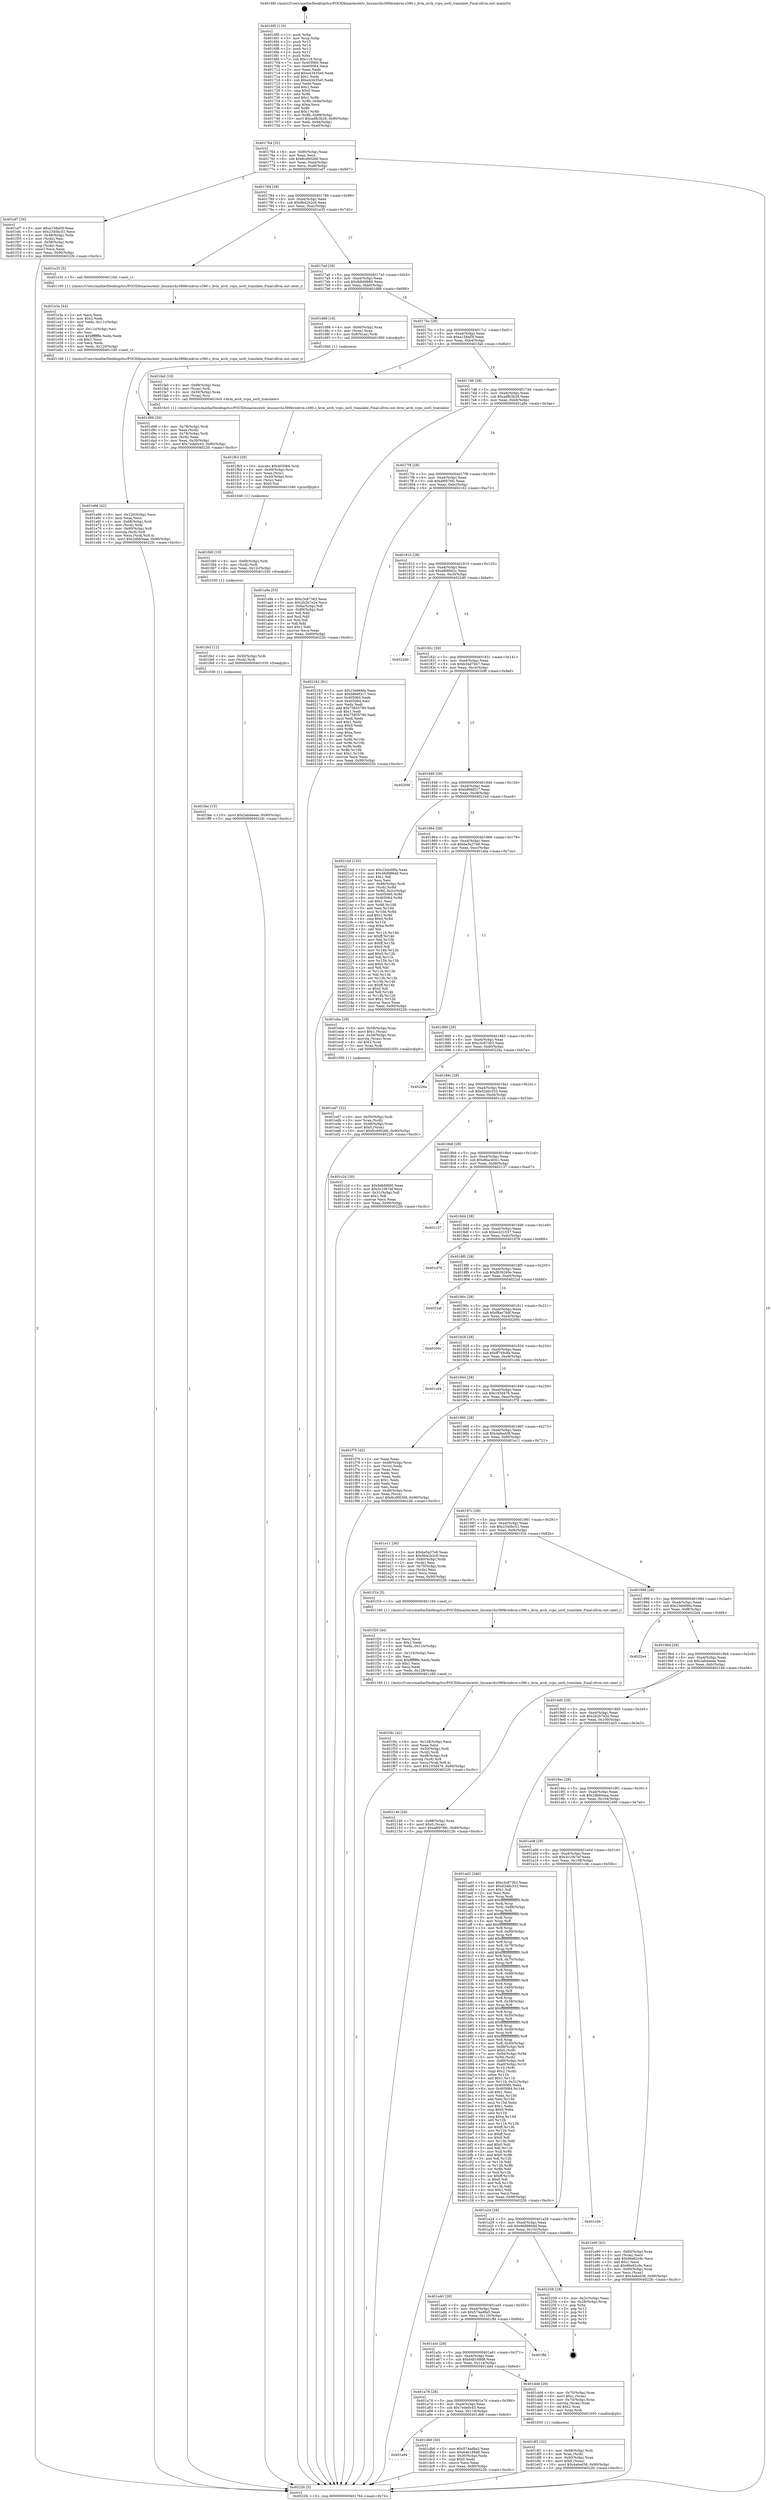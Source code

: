 digraph "0x4016f0" {
  label = "0x4016f0 (/mnt/c/Users/mathe/Desktop/tcc/POCII/binaries/extr_linuxarchs390kvmkvm-s390.c_kvm_arch_vcpu_ioctl_translate_Final-ollvm.out::main(0))"
  labelloc = "t"
  node[shape=record]

  Entry [label="",width=0.3,height=0.3,shape=circle,fillcolor=black,style=filled]
  "0x401764" [label="{
     0x401764 [32]\l
     | [instrs]\l
     &nbsp;&nbsp;0x401764 \<+6\>: mov -0x90(%rbp),%eax\l
     &nbsp;&nbsp;0x40176a \<+2\>: mov %eax,%ecx\l
     &nbsp;&nbsp;0x40176c \<+6\>: sub $0x8cd90266,%ecx\l
     &nbsp;&nbsp;0x401772 \<+6\>: mov %eax,-0xa4(%rbp)\l
     &nbsp;&nbsp;0x401778 \<+6\>: mov %ecx,-0xa8(%rbp)\l
     &nbsp;&nbsp;0x40177e \<+6\>: je 0000000000401ef7 \<main+0x807\>\l
  }"]
  "0x401ef7" [label="{
     0x401ef7 [36]\l
     | [instrs]\l
     &nbsp;&nbsp;0x401ef7 \<+5\>: mov $0xa158af3f,%eax\l
     &nbsp;&nbsp;0x401efc \<+5\>: mov $0x2340bc51,%ecx\l
     &nbsp;&nbsp;0x401f01 \<+4\>: mov -0x48(%rbp),%rdx\l
     &nbsp;&nbsp;0x401f05 \<+2\>: mov (%rdx),%esi\l
     &nbsp;&nbsp;0x401f07 \<+4\>: mov -0x58(%rbp),%rdx\l
     &nbsp;&nbsp;0x401f0b \<+2\>: cmp (%rdx),%esi\l
     &nbsp;&nbsp;0x401f0d \<+3\>: cmovl %ecx,%eax\l
     &nbsp;&nbsp;0x401f10 \<+6\>: mov %eax,-0x90(%rbp)\l
     &nbsp;&nbsp;0x401f16 \<+5\>: jmp 00000000004022fc \<main+0xc0c\>\l
  }"]
  "0x401784" [label="{
     0x401784 [28]\l
     | [instrs]\l
     &nbsp;&nbsp;0x401784 \<+5\>: jmp 0000000000401789 \<main+0x99\>\l
     &nbsp;&nbsp;0x401789 \<+6\>: mov -0xa4(%rbp),%eax\l
     &nbsp;&nbsp;0x40178f \<+5\>: sub $0x9b42b2c9,%eax\l
     &nbsp;&nbsp;0x401794 \<+6\>: mov %eax,-0xac(%rbp)\l
     &nbsp;&nbsp;0x40179a \<+6\>: je 0000000000401e35 \<main+0x745\>\l
  }"]
  Exit [label="",width=0.3,height=0.3,shape=circle,fillcolor=black,style=filled,peripheries=2]
  "0x401e35" [label="{
     0x401e35 [5]\l
     | [instrs]\l
     &nbsp;&nbsp;0x401e35 \<+5\>: call 0000000000401160 \<next_i\>\l
     | [calls]\l
     &nbsp;&nbsp;0x401160 \{1\} (/mnt/c/Users/mathe/Desktop/tcc/POCII/binaries/extr_linuxarchs390kvmkvm-s390.c_kvm_arch_vcpu_ioctl_translate_Final-ollvm.out::next_i)\l
  }"]
  "0x4017a0" [label="{
     0x4017a0 [28]\l
     | [instrs]\l
     &nbsp;&nbsp;0x4017a0 \<+5\>: jmp 00000000004017a5 \<main+0xb5\>\l
     &nbsp;&nbsp;0x4017a5 \<+6\>: mov -0xa4(%rbp),%eax\l
     &nbsp;&nbsp;0x4017ab \<+5\>: sub $0x9dbfd660,%eax\l
     &nbsp;&nbsp;0x4017b0 \<+6\>: mov %eax,-0xb0(%rbp)\l
     &nbsp;&nbsp;0x4017b6 \<+6\>: je 0000000000401d88 \<main+0x698\>\l
  }"]
  "0x401fee" [label="{
     0x401fee [15]\l
     | [instrs]\l
     &nbsp;&nbsp;0x401fee \<+10\>: movl $0x2ab4eeae,-0x90(%rbp)\l
     &nbsp;&nbsp;0x401ff8 \<+5\>: jmp 00000000004022fc \<main+0xc0c\>\l
  }"]
  "0x401d88" [label="{
     0x401d88 [16]\l
     | [instrs]\l
     &nbsp;&nbsp;0x401d88 \<+4\>: mov -0x80(%rbp),%rax\l
     &nbsp;&nbsp;0x401d8c \<+3\>: mov (%rax),%rax\l
     &nbsp;&nbsp;0x401d8f \<+4\>: mov 0x8(%rax),%rdi\l
     &nbsp;&nbsp;0x401d93 \<+5\>: call 0000000000401060 \<atoi@plt\>\l
     | [calls]\l
     &nbsp;&nbsp;0x401060 \{1\} (unknown)\l
  }"]
  "0x4017bc" [label="{
     0x4017bc [28]\l
     | [instrs]\l
     &nbsp;&nbsp;0x4017bc \<+5\>: jmp 00000000004017c1 \<main+0xd1\>\l
     &nbsp;&nbsp;0x4017c1 \<+6\>: mov -0xa4(%rbp),%eax\l
     &nbsp;&nbsp;0x4017c7 \<+5\>: sub $0xa158af3f,%eax\l
     &nbsp;&nbsp;0x4017cc \<+6\>: mov %eax,-0xb4(%rbp)\l
     &nbsp;&nbsp;0x4017d2 \<+6\>: je 0000000000401fa0 \<main+0x8b0\>\l
  }"]
  "0x401fe2" [label="{
     0x401fe2 [12]\l
     | [instrs]\l
     &nbsp;&nbsp;0x401fe2 \<+4\>: mov -0x50(%rbp),%rdi\l
     &nbsp;&nbsp;0x401fe6 \<+3\>: mov (%rdi),%rdi\l
     &nbsp;&nbsp;0x401fe9 \<+5\>: call 0000000000401030 \<free@plt\>\l
     | [calls]\l
     &nbsp;&nbsp;0x401030 \{1\} (unknown)\l
  }"]
  "0x401fa0" [label="{
     0x401fa0 [19]\l
     | [instrs]\l
     &nbsp;&nbsp;0x401fa0 \<+4\>: mov -0x68(%rbp),%rax\l
     &nbsp;&nbsp;0x401fa4 \<+3\>: mov (%rax),%rdi\l
     &nbsp;&nbsp;0x401fa7 \<+4\>: mov -0x50(%rbp),%rax\l
     &nbsp;&nbsp;0x401fab \<+3\>: mov (%rax),%rsi\l
     &nbsp;&nbsp;0x401fae \<+5\>: call 00000000004016c0 \<kvm_arch_vcpu_ioctl_translate\>\l
     | [calls]\l
     &nbsp;&nbsp;0x4016c0 \{1\} (/mnt/c/Users/mathe/Desktop/tcc/POCII/binaries/extr_linuxarchs390kvmkvm-s390.c_kvm_arch_vcpu_ioctl_translate_Final-ollvm.out::kvm_arch_vcpu_ioctl_translate)\l
  }"]
  "0x4017d8" [label="{
     0x4017d8 [28]\l
     | [instrs]\l
     &nbsp;&nbsp;0x4017d8 \<+5\>: jmp 00000000004017dd \<main+0xed\>\l
     &nbsp;&nbsp;0x4017dd \<+6\>: mov -0xa4(%rbp),%eax\l
     &nbsp;&nbsp;0x4017e3 \<+5\>: sub $0xadfb3b28,%eax\l
     &nbsp;&nbsp;0x4017e8 \<+6\>: mov %eax,-0xb8(%rbp)\l
     &nbsp;&nbsp;0x4017ee \<+6\>: je 0000000000401a9e \<main+0x3ae\>\l
  }"]
  "0x401fd0" [label="{
     0x401fd0 [18]\l
     | [instrs]\l
     &nbsp;&nbsp;0x401fd0 \<+4\>: mov -0x68(%rbp),%rdi\l
     &nbsp;&nbsp;0x401fd4 \<+3\>: mov (%rdi),%rdi\l
     &nbsp;&nbsp;0x401fd7 \<+6\>: mov %eax,-0x12c(%rbp)\l
     &nbsp;&nbsp;0x401fdd \<+5\>: call 0000000000401030 \<free@plt\>\l
     | [calls]\l
     &nbsp;&nbsp;0x401030 \{1\} (unknown)\l
  }"]
  "0x401a9e" [label="{
     0x401a9e [53]\l
     | [instrs]\l
     &nbsp;&nbsp;0x401a9e \<+5\>: mov $0xc3c87363,%eax\l
     &nbsp;&nbsp;0x401aa3 \<+5\>: mov $0x2b2b7e2e,%ecx\l
     &nbsp;&nbsp;0x401aa8 \<+6\>: mov -0x8a(%rbp),%dl\l
     &nbsp;&nbsp;0x401aae \<+7\>: mov -0x89(%rbp),%sil\l
     &nbsp;&nbsp;0x401ab5 \<+3\>: mov %dl,%dil\l
     &nbsp;&nbsp;0x401ab8 \<+3\>: and %sil,%dil\l
     &nbsp;&nbsp;0x401abb \<+3\>: xor %sil,%dl\l
     &nbsp;&nbsp;0x401abe \<+3\>: or %dl,%dil\l
     &nbsp;&nbsp;0x401ac1 \<+4\>: test $0x1,%dil\l
     &nbsp;&nbsp;0x401ac5 \<+3\>: cmovne %ecx,%eax\l
     &nbsp;&nbsp;0x401ac8 \<+6\>: mov %eax,-0x90(%rbp)\l
     &nbsp;&nbsp;0x401ace \<+5\>: jmp 00000000004022fc \<main+0xc0c\>\l
  }"]
  "0x4017f4" [label="{
     0x4017f4 [28]\l
     | [instrs]\l
     &nbsp;&nbsp;0x4017f4 \<+5\>: jmp 00000000004017f9 \<main+0x109\>\l
     &nbsp;&nbsp;0x4017f9 \<+6\>: mov -0xa4(%rbp),%eax\l
     &nbsp;&nbsp;0x4017ff \<+5\>: sub $0xaf6976fc,%eax\l
     &nbsp;&nbsp;0x401804 \<+6\>: mov %eax,-0xbc(%rbp)\l
     &nbsp;&nbsp;0x40180a \<+6\>: je 0000000000402162 \<main+0xa72\>\l
  }"]
  "0x4022fc" [label="{
     0x4022fc [5]\l
     | [instrs]\l
     &nbsp;&nbsp;0x4022fc \<+5\>: jmp 0000000000401764 \<main+0x74\>\l
  }"]
  "0x4016f0" [label="{
     0x4016f0 [116]\l
     | [instrs]\l
     &nbsp;&nbsp;0x4016f0 \<+1\>: push %rbp\l
     &nbsp;&nbsp;0x4016f1 \<+3\>: mov %rsp,%rbp\l
     &nbsp;&nbsp;0x4016f4 \<+2\>: push %r15\l
     &nbsp;&nbsp;0x4016f6 \<+2\>: push %r14\l
     &nbsp;&nbsp;0x4016f8 \<+2\>: push %r13\l
     &nbsp;&nbsp;0x4016fa \<+2\>: push %r12\l
     &nbsp;&nbsp;0x4016fc \<+1\>: push %rbx\l
     &nbsp;&nbsp;0x4016fd \<+7\>: sub $0x118,%rsp\l
     &nbsp;&nbsp;0x401704 \<+7\>: mov 0x405060,%eax\l
     &nbsp;&nbsp;0x40170b \<+7\>: mov 0x405064,%ecx\l
     &nbsp;&nbsp;0x401712 \<+2\>: mov %eax,%edx\l
     &nbsp;&nbsp;0x401714 \<+6\>: add $0xe43435e0,%edx\l
     &nbsp;&nbsp;0x40171a \<+3\>: sub $0x1,%edx\l
     &nbsp;&nbsp;0x40171d \<+6\>: sub $0xe43435e0,%edx\l
     &nbsp;&nbsp;0x401723 \<+3\>: imul %edx,%eax\l
     &nbsp;&nbsp;0x401726 \<+3\>: and $0x1,%eax\l
     &nbsp;&nbsp;0x401729 \<+3\>: cmp $0x0,%eax\l
     &nbsp;&nbsp;0x40172c \<+4\>: sete %r8b\l
     &nbsp;&nbsp;0x401730 \<+4\>: and $0x1,%r8b\l
     &nbsp;&nbsp;0x401734 \<+7\>: mov %r8b,-0x8a(%rbp)\l
     &nbsp;&nbsp;0x40173b \<+3\>: cmp $0xa,%ecx\l
     &nbsp;&nbsp;0x40173e \<+4\>: setl %r8b\l
     &nbsp;&nbsp;0x401742 \<+4\>: and $0x1,%r8b\l
     &nbsp;&nbsp;0x401746 \<+7\>: mov %r8b,-0x89(%rbp)\l
     &nbsp;&nbsp;0x40174d \<+10\>: movl $0xadfb3b28,-0x90(%rbp)\l
     &nbsp;&nbsp;0x401757 \<+6\>: mov %edi,-0x94(%rbp)\l
     &nbsp;&nbsp;0x40175d \<+7\>: mov %rsi,-0xa0(%rbp)\l
  }"]
  "0x401fb3" [label="{
     0x401fb3 [29]\l
     | [instrs]\l
     &nbsp;&nbsp;0x401fb3 \<+10\>: movabs $0x4030b6,%rdi\l
     &nbsp;&nbsp;0x401fbd \<+4\>: mov -0x40(%rbp),%rsi\l
     &nbsp;&nbsp;0x401fc1 \<+2\>: mov %eax,(%rsi)\l
     &nbsp;&nbsp;0x401fc3 \<+4\>: mov -0x40(%rbp),%rsi\l
     &nbsp;&nbsp;0x401fc7 \<+2\>: mov (%rsi),%esi\l
     &nbsp;&nbsp;0x401fc9 \<+2\>: mov $0x0,%al\l
     &nbsp;&nbsp;0x401fcb \<+5\>: call 0000000000401040 \<printf@plt\>\l
     | [calls]\l
     &nbsp;&nbsp;0x401040 \{1\} (unknown)\l
  }"]
  "0x402162" [label="{
     0x402162 [91]\l
     | [instrs]\l
     &nbsp;&nbsp;0x402162 \<+5\>: mov $0x23eb68fa,%eax\l
     &nbsp;&nbsp;0x402167 \<+5\>: mov $0xb866f2c7,%ecx\l
     &nbsp;&nbsp;0x40216c \<+7\>: mov 0x405060,%edx\l
     &nbsp;&nbsp;0x402173 \<+7\>: mov 0x405064,%esi\l
     &nbsp;&nbsp;0x40217a \<+2\>: mov %edx,%edi\l
     &nbsp;&nbsp;0x40217c \<+6\>: add $0x75855790,%edi\l
     &nbsp;&nbsp;0x402182 \<+3\>: sub $0x1,%edi\l
     &nbsp;&nbsp;0x402185 \<+6\>: sub $0x75855790,%edi\l
     &nbsp;&nbsp;0x40218b \<+3\>: imul %edi,%edx\l
     &nbsp;&nbsp;0x40218e \<+3\>: and $0x1,%edx\l
     &nbsp;&nbsp;0x402191 \<+3\>: cmp $0x0,%edx\l
     &nbsp;&nbsp;0x402194 \<+4\>: sete %r8b\l
     &nbsp;&nbsp;0x402198 \<+3\>: cmp $0xa,%esi\l
     &nbsp;&nbsp;0x40219b \<+4\>: setl %r9b\l
     &nbsp;&nbsp;0x40219f \<+3\>: mov %r8b,%r10b\l
     &nbsp;&nbsp;0x4021a2 \<+3\>: and %r9b,%r10b\l
     &nbsp;&nbsp;0x4021a5 \<+3\>: xor %r9b,%r8b\l
     &nbsp;&nbsp;0x4021a8 \<+3\>: or %r8b,%r10b\l
     &nbsp;&nbsp;0x4021ab \<+4\>: test $0x1,%r10b\l
     &nbsp;&nbsp;0x4021af \<+3\>: cmovne %ecx,%eax\l
     &nbsp;&nbsp;0x4021b2 \<+6\>: mov %eax,-0x90(%rbp)\l
     &nbsp;&nbsp;0x4021b8 \<+5\>: jmp 00000000004022fc \<main+0xc0c\>\l
  }"]
  "0x401810" [label="{
     0x401810 [28]\l
     | [instrs]\l
     &nbsp;&nbsp;0x401810 \<+5\>: jmp 0000000000401815 \<main+0x125\>\l
     &nbsp;&nbsp;0x401815 \<+6\>: mov -0xa4(%rbp),%eax\l
     &nbsp;&nbsp;0x40181b \<+5\>: sub $0xafb8842c,%eax\l
     &nbsp;&nbsp;0x401820 \<+6\>: mov %eax,-0xc0(%rbp)\l
     &nbsp;&nbsp;0x401826 \<+6\>: je 00000000004022d0 \<main+0xbe0\>\l
  }"]
  "0x401f4c" [label="{
     0x401f4c [42]\l
     | [instrs]\l
     &nbsp;&nbsp;0x401f4c \<+6\>: mov -0x128(%rbp),%ecx\l
     &nbsp;&nbsp;0x401f52 \<+3\>: imul %eax,%ecx\l
     &nbsp;&nbsp;0x401f55 \<+4\>: mov -0x50(%rbp),%rdi\l
     &nbsp;&nbsp;0x401f59 \<+3\>: mov (%rdi),%rdi\l
     &nbsp;&nbsp;0x401f5c \<+4\>: mov -0x48(%rbp),%r8\l
     &nbsp;&nbsp;0x401f60 \<+3\>: movslq (%r8),%r8\l
     &nbsp;&nbsp;0x401f63 \<+4\>: mov %ecx,(%rdi,%r8,4)\l
     &nbsp;&nbsp;0x401f67 \<+10\>: movl $0x193d476,-0x90(%rbp)\l
     &nbsp;&nbsp;0x401f71 \<+5\>: jmp 00000000004022fc \<main+0xc0c\>\l
  }"]
  "0x4022d0" [label="{
     0x4022d0\l
  }", style=dashed]
  "0x40182c" [label="{
     0x40182c [28]\l
     | [instrs]\l
     &nbsp;&nbsp;0x40182c \<+5\>: jmp 0000000000401831 \<main+0x141\>\l
     &nbsp;&nbsp;0x401831 \<+6\>: mov -0xa4(%rbp),%eax\l
     &nbsp;&nbsp;0x401837 \<+5\>: sub $0xb34d7647,%eax\l
     &nbsp;&nbsp;0x40183c \<+6\>: mov %eax,-0xc4(%rbp)\l
     &nbsp;&nbsp;0x401842 \<+6\>: je 000000000040209f \<main+0x9af\>\l
  }"]
  "0x401f20" [label="{
     0x401f20 [44]\l
     | [instrs]\l
     &nbsp;&nbsp;0x401f20 \<+2\>: xor %ecx,%ecx\l
     &nbsp;&nbsp;0x401f22 \<+5\>: mov $0x2,%edx\l
     &nbsp;&nbsp;0x401f27 \<+6\>: mov %edx,-0x124(%rbp)\l
     &nbsp;&nbsp;0x401f2d \<+1\>: cltd\l
     &nbsp;&nbsp;0x401f2e \<+6\>: mov -0x124(%rbp),%esi\l
     &nbsp;&nbsp;0x401f34 \<+2\>: idiv %esi\l
     &nbsp;&nbsp;0x401f36 \<+6\>: imul $0xfffffffe,%edx,%edx\l
     &nbsp;&nbsp;0x401f3c \<+3\>: sub $0x1,%ecx\l
     &nbsp;&nbsp;0x401f3f \<+2\>: sub %ecx,%edx\l
     &nbsp;&nbsp;0x401f41 \<+6\>: mov %edx,-0x128(%rbp)\l
     &nbsp;&nbsp;0x401f47 \<+5\>: call 0000000000401160 \<next_i\>\l
     | [calls]\l
     &nbsp;&nbsp;0x401160 \{1\} (/mnt/c/Users/mathe/Desktop/tcc/POCII/binaries/extr_linuxarchs390kvmkvm-s390.c_kvm_arch_vcpu_ioctl_translate_Final-ollvm.out::next_i)\l
  }"]
  "0x40209f" [label="{
     0x40209f\l
  }", style=dashed]
  "0x401848" [label="{
     0x401848 [28]\l
     | [instrs]\l
     &nbsp;&nbsp;0x401848 \<+5\>: jmp 000000000040184d \<main+0x15d\>\l
     &nbsp;&nbsp;0x40184d \<+6\>: mov -0xa4(%rbp),%eax\l
     &nbsp;&nbsp;0x401853 \<+5\>: sub $0xb866f2c7,%eax\l
     &nbsp;&nbsp;0x401858 \<+6\>: mov %eax,-0xc8(%rbp)\l
     &nbsp;&nbsp;0x40185e \<+6\>: je 00000000004021bd \<main+0xacd\>\l
  }"]
  "0x401ed7" [label="{
     0x401ed7 [32]\l
     | [instrs]\l
     &nbsp;&nbsp;0x401ed7 \<+4\>: mov -0x50(%rbp),%rdi\l
     &nbsp;&nbsp;0x401edb \<+3\>: mov %rax,(%rdi)\l
     &nbsp;&nbsp;0x401ede \<+4\>: mov -0x48(%rbp),%rax\l
     &nbsp;&nbsp;0x401ee2 \<+6\>: movl $0x0,(%rax)\l
     &nbsp;&nbsp;0x401ee8 \<+10\>: movl $0x8cd90266,-0x90(%rbp)\l
     &nbsp;&nbsp;0x401ef2 \<+5\>: jmp 00000000004022fc \<main+0xc0c\>\l
  }"]
  "0x4021bd" [label="{
     0x4021bd [155]\l
     | [instrs]\l
     &nbsp;&nbsp;0x4021bd \<+5\>: mov $0x23eb68fa,%eax\l
     &nbsp;&nbsp;0x4021c2 \<+5\>: mov $0x46d986dd,%ecx\l
     &nbsp;&nbsp;0x4021c7 \<+2\>: mov $0x1,%dl\l
     &nbsp;&nbsp;0x4021c9 \<+2\>: xor %esi,%esi\l
     &nbsp;&nbsp;0x4021cb \<+7\>: mov -0x88(%rbp),%rdi\l
     &nbsp;&nbsp;0x4021d2 \<+3\>: mov (%rdi),%r8d\l
     &nbsp;&nbsp;0x4021d5 \<+4\>: mov %r8d,-0x2c(%rbp)\l
     &nbsp;&nbsp;0x4021d9 \<+8\>: mov 0x405060,%r8d\l
     &nbsp;&nbsp;0x4021e1 \<+8\>: mov 0x405064,%r9d\l
     &nbsp;&nbsp;0x4021e9 \<+3\>: sub $0x1,%esi\l
     &nbsp;&nbsp;0x4021ec \<+3\>: mov %r8d,%r10d\l
     &nbsp;&nbsp;0x4021ef \<+3\>: add %esi,%r10d\l
     &nbsp;&nbsp;0x4021f2 \<+4\>: imul %r10d,%r8d\l
     &nbsp;&nbsp;0x4021f6 \<+4\>: and $0x1,%r8d\l
     &nbsp;&nbsp;0x4021fa \<+4\>: cmp $0x0,%r8d\l
     &nbsp;&nbsp;0x4021fe \<+4\>: sete %r11b\l
     &nbsp;&nbsp;0x402202 \<+4\>: cmp $0xa,%r9d\l
     &nbsp;&nbsp;0x402206 \<+3\>: setl %bl\l
     &nbsp;&nbsp;0x402209 \<+3\>: mov %r11b,%r14b\l
     &nbsp;&nbsp;0x40220c \<+4\>: xor $0xff,%r14b\l
     &nbsp;&nbsp;0x402210 \<+3\>: mov %bl,%r15b\l
     &nbsp;&nbsp;0x402213 \<+4\>: xor $0xff,%r15b\l
     &nbsp;&nbsp;0x402217 \<+3\>: xor $0x0,%dl\l
     &nbsp;&nbsp;0x40221a \<+3\>: mov %r14b,%r12b\l
     &nbsp;&nbsp;0x40221d \<+4\>: and $0x0,%r12b\l
     &nbsp;&nbsp;0x402221 \<+3\>: and %dl,%r11b\l
     &nbsp;&nbsp;0x402224 \<+3\>: mov %r15b,%r13b\l
     &nbsp;&nbsp;0x402227 \<+4\>: and $0x0,%r13b\l
     &nbsp;&nbsp;0x40222b \<+2\>: and %dl,%bl\l
     &nbsp;&nbsp;0x40222d \<+3\>: or %r11b,%r12b\l
     &nbsp;&nbsp;0x402230 \<+3\>: or %bl,%r13b\l
     &nbsp;&nbsp;0x402233 \<+3\>: xor %r13b,%r12b\l
     &nbsp;&nbsp;0x402236 \<+3\>: or %r15b,%r14b\l
     &nbsp;&nbsp;0x402239 \<+4\>: xor $0xff,%r14b\l
     &nbsp;&nbsp;0x40223d \<+3\>: or $0x0,%dl\l
     &nbsp;&nbsp;0x402240 \<+3\>: and %dl,%r14b\l
     &nbsp;&nbsp;0x402243 \<+3\>: or %r14b,%r12b\l
     &nbsp;&nbsp;0x402246 \<+4\>: test $0x1,%r12b\l
     &nbsp;&nbsp;0x40224a \<+3\>: cmovne %ecx,%eax\l
     &nbsp;&nbsp;0x40224d \<+6\>: mov %eax,-0x90(%rbp)\l
     &nbsp;&nbsp;0x402253 \<+5\>: jmp 00000000004022fc \<main+0xc0c\>\l
  }"]
  "0x401864" [label="{
     0x401864 [28]\l
     | [instrs]\l
     &nbsp;&nbsp;0x401864 \<+5\>: jmp 0000000000401869 \<main+0x179\>\l
     &nbsp;&nbsp;0x401869 \<+6\>: mov -0xa4(%rbp),%eax\l
     &nbsp;&nbsp;0x40186f \<+5\>: sub $0xbe5a37e8,%eax\l
     &nbsp;&nbsp;0x401874 \<+6\>: mov %eax,-0xcc(%rbp)\l
     &nbsp;&nbsp;0x40187a \<+6\>: je 0000000000401eba \<main+0x7ca\>\l
  }"]
  "0x401e66" [label="{
     0x401e66 [42]\l
     | [instrs]\l
     &nbsp;&nbsp;0x401e66 \<+6\>: mov -0x120(%rbp),%ecx\l
     &nbsp;&nbsp;0x401e6c \<+3\>: imul %eax,%ecx\l
     &nbsp;&nbsp;0x401e6f \<+4\>: mov -0x68(%rbp),%rdi\l
     &nbsp;&nbsp;0x401e73 \<+3\>: mov (%rdi),%rdi\l
     &nbsp;&nbsp;0x401e76 \<+4\>: mov -0x60(%rbp),%r8\l
     &nbsp;&nbsp;0x401e7a \<+3\>: movslq (%r8),%r8\l
     &nbsp;&nbsp;0x401e7d \<+4\>: mov %ecx,(%rdi,%r8,4)\l
     &nbsp;&nbsp;0x401e81 \<+10\>: movl $0x2dbb0aaa,-0x90(%rbp)\l
     &nbsp;&nbsp;0x401e8b \<+5\>: jmp 00000000004022fc \<main+0xc0c\>\l
  }"]
  "0x401eba" [label="{
     0x401eba [29]\l
     | [instrs]\l
     &nbsp;&nbsp;0x401eba \<+4\>: mov -0x58(%rbp),%rax\l
     &nbsp;&nbsp;0x401ebe \<+6\>: movl $0x1,(%rax)\l
     &nbsp;&nbsp;0x401ec4 \<+4\>: mov -0x58(%rbp),%rax\l
     &nbsp;&nbsp;0x401ec8 \<+3\>: movslq (%rax),%rax\l
     &nbsp;&nbsp;0x401ecb \<+4\>: shl $0x2,%rax\l
     &nbsp;&nbsp;0x401ecf \<+3\>: mov %rax,%rdi\l
     &nbsp;&nbsp;0x401ed2 \<+5\>: call 0000000000401050 \<malloc@plt\>\l
     | [calls]\l
     &nbsp;&nbsp;0x401050 \{1\} (unknown)\l
  }"]
  "0x401880" [label="{
     0x401880 [28]\l
     | [instrs]\l
     &nbsp;&nbsp;0x401880 \<+5\>: jmp 0000000000401885 \<main+0x195\>\l
     &nbsp;&nbsp;0x401885 \<+6\>: mov -0xa4(%rbp),%eax\l
     &nbsp;&nbsp;0x40188b \<+5\>: sub $0xc3c87363,%eax\l
     &nbsp;&nbsp;0x401890 \<+6\>: mov %eax,-0xd0(%rbp)\l
     &nbsp;&nbsp;0x401896 \<+6\>: je 000000000040226a \<main+0xb7a\>\l
  }"]
  "0x401e3a" [label="{
     0x401e3a [44]\l
     | [instrs]\l
     &nbsp;&nbsp;0x401e3a \<+2\>: xor %ecx,%ecx\l
     &nbsp;&nbsp;0x401e3c \<+5\>: mov $0x2,%edx\l
     &nbsp;&nbsp;0x401e41 \<+6\>: mov %edx,-0x11c(%rbp)\l
     &nbsp;&nbsp;0x401e47 \<+1\>: cltd\l
     &nbsp;&nbsp;0x401e48 \<+6\>: mov -0x11c(%rbp),%esi\l
     &nbsp;&nbsp;0x401e4e \<+2\>: idiv %esi\l
     &nbsp;&nbsp;0x401e50 \<+6\>: imul $0xfffffffe,%edx,%edx\l
     &nbsp;&nbsp;0x401e56 \<+3\>: sub $0x1,%ecx\l
     &nbsp;&nbsp;0x401e59 \<+2\>: sub %ecx,%edx\l
     &nbsp;&nbsp;0x401e5b \<+6\>: mov %edx,-0x120(%rbp)\l
     &nbsp;&nbsp;0x401e61 \<+5\>: call 0000000000401160 \<next_i\>\l
     | [calls]\l
     &nbsp;&nbsp;0x401160 \{1\} (/mnt/c/Users/mathe/Desktop/tcc/POCII/binaries/extr_linuxarchs390kvmkvm-s390.c_kvm_arch_vcpu_ioctl_translate_Final-ollvm.out::next_i)\l
  }"]
  "0x40226a" [label="{
     0x40226a\l
  }", style=dashed]
  "0x40189c" [label="{
     0x40189c [28]\l
     | [instrs]\l
     &nbsp;&nbsp;0x40189c \<+5\>: jmp 00000000004018a1 \<main+0x1b1\>\l
     &nbsp;&nbsp;0x4018a1 \<+6\>: mov -0xa4(%rbp),%eax\l
     &nbsp;&nbsp;0x4018a7 \<+5\>: sub $0xd2ddc333,%eax\l
     &nbsp;&nbsp;0x4018ac \<+6\>: mov %eax,-0xd4(%rbp)\l
     &nbsp;&nbsp;0x4018b2 \<+6\>: je 0000000000401c2d \<main+0x53d\>\l
  }"]
  "0x401df1" [label="{
     0x401df1 [32]\l
     | [instrs]\l
     &nbsp;&nbsp;0x401df1 \<+4\>: mov -0x68(%rbp),%rdi\l
     &nbsp;&nbsp;0x401df5 \<+3\>: mov %rax,(%rdi)\l
     &nbsp;&nbsp;0x401df8 \<+4\>: mov -0x60(%rbp),%rax\l
     &nbsp;&nbsp;0x401dfc \<+6\>: movl $0x0,(%rax)\l
     &nbsp;&nbsp;0x401e02 \<+10\>: movl $0x4a6ed38,-0x90(%rbp)\l
     &nbsp;&nbsp;0x401e0c \<+5\>: jmp 00000000004022fc \<main+0xc0c\>\l
  }"]
  "0x401c2d" [label="{
     0x401c2d [30]\l
     | [instrs]\l
     &nbsp;&nbsp;0x401c2d \<+5\>: mov $0x9dbfd660,%eax\l
     &nbsp;&nbsp;0x401c32 \<+5\>: mov $0x3c10b7ef,%ecx\l
     &nbsp;&nbsp;0x401c37 \<+3\>: mov -0x31(%rbp),%dl\l
     &nbsp;&nbsp;0x401c3a \<+3\>: test $0x1,%dl\l
     &nbsp;&nbsp;0x401c3d \<+3\>: cmovne %ecx,%eax\l
     &nbsp;&nbsp;0x401c40 \<+6\>: mov %eax,-0x90(%rbp)\l
     &nbsp;&nbsp;0x401c46 \<+5\>: jmp 00000000004022fc \<main+0xc0c\>\l
  }"]
  "0x4018b8" [label="{
     0x4018b8 [28]\l
     | [instrs]\l
     &nbsp;&nbsp;0x4018b8 \<+5\>: jmp 00000000004018bd \<main+0x1cd\>\l
     &nbsp;&nbsp;0x4018bd \<+6\>: mov -0xa4(%rbp),%eax\l
     &nbsp;&nbsp;0x4018c3 \<+5\>: sub $0xd6ac4041,%eax\l
     &nbsp;&nbsp;0x4018c8 \<+6\>: mov %eax,-0xd8(%rbp)\l
     &nbsp;&nbsp;0x4018ce \<+6\>: je 0000000000402137 \<main+0xa47\>\l
  }"]
  "0x401a94" [label="{
     0x401a94\l
  }", style=dashed]
  "0x402137" [label="{
     0x402137\l
  }", style=dashed]
  "0x4018d4" [label="{
     0x4018d4 [28]\l
     | [instrs]\l
     &nbsp;&nbsp;0x4018d4 \<+5\>: jmp 00000000004018d9 \<main+0x1e9\>\l
     &nbsp;&nbsp;0x4018d9 \<+6\>: mov -0xa4(%rbp),%eax\l
     &nbsp;&nbsp;0x4018df \<+5\>: sub $0xec431557,%eax\l
     &nbsp;&nbsp;0x4018e4 \<+6\>: mov %eax,-0xdc(%rbp)\l
     &nbsp;&nbsp;0x4018ea \<+6\>: je 0000000000401d79 \<main+0x689\>\l
  }"]
  "0x401db6" [label="{
     0x401db6 [30]\l
     | [instrs]\l
     &nbsp;&nbsp;0x401db6 \<+5\>: mov $0x574ad8a5,%eax\l
     &nbsp;&nbsp;0x401dbb \<+5\>: mov $0x64b188d8,%ecx\l
     &nbsp;&nbsp;0x401dc0 \<+3\>: mov -0x30(%rbp),%edx\l
     &nbsp;&nbsp;0x401dc3 \<+3\>: cmp $0x0,%edx\l
     &nbsp;&nbsp;0x401dc6 \<+3\>: cmove %ecx,%eax\l
     &nbsp;&nbsp;0x401dc9 \<+6\>: mov %eax,-0x90(%rbp)\l
     &nbsp;&nbsp;0x401dcf \<+5\>: jmp 00000000004022fc \<main+0xc0c\>\l
  }"]
  "0x401d79" [label="{
     0x401d79\l
  }", style=dashed]
  "0x4018f0" [label="{
     0x4018f0 [28]\l
     | [instrs]\l
     &nbsp;&nbsp;0x4018f0 \<+5\>: jmp 00000000004018f5 \<main+0x205\>\l
     &nbsp;&nbsp;0x4018f5 \<+6\>: mov -0xa4(%rbp),%eax\l
     &nbsp;&nbsp;0x4018fb \<+5\>: sub $0xf639260e,%eax\l
     &nbsp;&nbsp;0x401900 \<+6\>: mov %eax,-0xe0(%rbp)\l
     &nbsp;&nbsp;0x401906 \<+6\>: je 00000000004022af \<main+0xbbf\>\l
  }"]
  "0x401a78" [label="{
     0x401a78 [28]\l
     | [instrs]\l
     &nbsp;&nbsp;0x401a78 \<+5\>: jmp 0000000000401a7d \<main+0x38d\>\l
     &nbsp;&nbsp;0x401a7d \<+6\>: mov -0xa4(%rbp),%eax\l
     &nbsp;&nbsp;0x401a83 \<+5\>: sub $0x7ede0c43,%eax\l
     &nbsp;&nbsp;0x401a88 \<+6\>: mov %eax,-0x118(%rbp)\l
     &nbsp;&nbsp;0x401a8e \<+6\>: je 0000000000401db6 \<main+0x6c6\>\l
  }"]
  "0x4022af" [label="{
     0x4022af\l
  }", style=dashed]
  "0x40190c" [label="{
     0x40190c [28]\l
     | [instrs]\l
     &nbsp;&nbsp;0x40190c \<+5\>: jmp 0000000000401911 \<main+0x221\>\l
     &nbsp;&nbsp;0x401911 \<+6\>: mov -0xa4(%rbp),%eax\l
     &nbsp;&nbsp;0x401917 \<+5\>: sub $0xf8ae78df,%eax\l
     &nbsp;&nbsp;0x40191c \<+6\>: mov %eax,-0xe4(%rbp)\l
     &nbsp;&nbsp;0x401922 \<+6\>: je 000000000040200c \<main+0x91c\>\l
  }"]
  "0x401dd4" [label="{
     0x401dd4 [29]\l
     | [instrs]\l
     &nbsp;&nbsp;0x401dd4 \<+4\>: mov -0x70(%rbp),%rax\l
     &nbsp;&nbsp;0x401dd8 \<+6\>: movl $0x1,(%rax)\l
     &nbsp;&nbsp;0x401dde \<+4\>: mov -0x70(%rbp),%rax\l
     &nbsp;&nbsp;0x401de2 \<+3\>: movslq (%rax),%rax\l
     &nbsp;&nbsp;0x401de5 \<+4\>: shl $0x2,%rax\l
     &nbsp;&nbsp;0x401de9 \<+3\>: mov %rax,%rdi\l
     &nbsp;&nbsp;0x401dec \<+5\>: call 0000000000401050 \<malloc@plt\>\l
     | [calls]\l
     &nbsp;&nbsp;0x401050 \{1\} (unknown)\l
  }"]
  "0x40200c" [label="{
     0x40200c\l
  }", style=dashed]
  "0x401928" [label="{
     0x401928 [28]\l
     | [instrs]\l
     &nbsp;&nbsp;0x401928 \<+5\>: jmp 000000000040192d \<main+0x23d\>\l
     &nbsp;&nbsp;0x40192d \<+6\>: mov -0xa4(%rbp),%eax\l
     &nbsp;&nbsp;0x401933 \<+5\>: sub $0xff749c8a,%eax\l
     &nbsp;&nbsp;0x401938 \<+6\>: mov %eax,-0xe8(%rbp)\l
     &nbsp;&nbsp;0x40193e \<+6\>: je 0000000000401cd4 \<main+0x5e4\>\l
  }"]
  "0x401a5c" [label="{
     0x401a5c [28]\l
     | [instrs]\l
     &nbsp;&nbsp;0x401a5c \<+5\>: jmp 0000000000401a61 \<main+0x371\>\l
     &nbsp;&nbsp;0x401a61 \<+6\>: mov -0xa4(%rbp),%eax\l
     &nbsp;&nbsp;0x401a67 \<+5\>: sub $0x64b188d8,%eax\l
     &nbsp;&nbsp;0x401a6c \<+6\>: mov %eax,-0x114(%rbp)\l
     &nbsp;&nbsp;0x401a72 \<+6\>: je 0000000000401dd4 \<main+0x6e4\>\l
  }"]
  "0x401cd4" [label="{
     0x401cd4\l
  }", style=dashed]
  "0x401944" [label="{
     0x401944 [28]\l
     | [instrs]\l
     &nbsp;&nbsp;0x401944 \<+5\>: jmp 0000000000401949 \<main+0x259\>\l
     &nbsp;&nbsp;0x401949 \<+6\>: mov -0xa4(%rbp),%eax\l
     &nbsp;&nbsp;0x40194f \<+5\>: sub $0x193d476,%eax\l
     &nbsp;&nbsp;0x401954 \<+6\>: mov %eax,-0xec(%rbp)\l
     &nbsp;&nbsp;0x40195a \<+6\>: je 0000000000401f76 \<main+0x886\>\l
  }"]
  "0x401ffd" [label="{
     0x401ffd\l
  }", style=dashed]
  "0x401f76" [label="{
     0x401f76 [42]\l
     | [instrs]\l
     &nbsp;&nbsp;0x401f76 \<+2\>: xor %eax,%eax\l
     &nbsp;&nbsp;0x401f78 \<+4\>: mov -0x48(%rbp),%rcx\l
     &nbsp;&nbsp;0x401f7c \<+2\>: mov (%rcx),%edx\l
     &nbsp;&nbsp;0x401f7e \<+2\>: mov %eax,%esi\l
     &nbsp;&nbsp;0x401f80 \<+2\>: sub %edx,%esi\l
     &nbsp;&nbsp;0x401f82 \<+2\>: mov %eax,%edx\l
     &nbsp;&nbsp;0x401f84 \<+3\>: sub $0x1,%edx\l
     &nbsp;&nbsp;0x401f87 \<+2\>: add %edx,%esi\l
     &nbsp;&nbsp;0x401f89 \<+2\>: sub %esi,%eax\l
     &nbsp;&nbsp;0x401f8b \<+4\>: mov -0x48(%rbp),%rcx\l
     &nbsp;&nbsp;0x401f8f \<+2\>: mov %eax,(%rcx)\l
     &nbsp;&nbsp;0x401f91 \<+10\>: movl $0x8cd90266,-0x90(%rbp)\l
     &nbsp;&nbsp;0x401f9b \<+5\>: jmp 00000000004022fc \<main+0xc0c\>\l
  }"]
  "0x401960" [label="{
     0x401960 [28]\l
     | [instrs]\l
     &nbsp;&nbsp;0x401960 \<+5\>: jmp 0000000000401965 \<main+0x275\>\l
     &nbsp;&nbsp;0x401965 \<+6\>: mov -0xa4(%rbp),%eax\l
     &nbsp;&nbsp;0x40196b \<+5\>: sub $0x4a6ed38,%eax\l
     &nbsp;&nbsp;0x401970 \<+6\>: mov %eax,-0xf0(%rbp)\l
     &nbsp;&nbsp;0x401976 \<+6\>: je 0000000000401e11 \<main+0x721\>\l
  }"]
  "0x401a40" [label="{
     0x401a40 [28]\l
     | [instrs]\l
     &nbsp;&nbsp;0x401a40 \<+5\>: jmp 0000000000401a45 \<main+0x355\>\l
     &nbsp;&nbsp;0x401a45 \<+6\>: mov -0xa4(%rbp),%eax\l
     &nbsp;&nbsp;0x401a4b \<+5\>: sub $0x574ad8a5,%eax\l
     &nbsp;&nbsp;0x401a50 \<+6\>: mov %eax,-0x110(%rbp)\l
     &nbsp;&nbsp;0x401a56 \<+6\>: je 0000000000401ffd \<main+0x90d\>\l
  }"]
  "0x401e11" [label="{
     0x401e11 [36]\l
     | [instrs]\l
     &nbsp;&nbsp;0x401e11 \<+5\>: mov $0xbe5a37e8,%eax\l
     &nbsp;&nbsp;0x401e16 \<+5\>: mov $0x9b42b2c9,%ecx\l
     &nbsp;&nbsp;0x401e1b \<+4\>: mov -0x60(%rbp),%rdx\l
     &nbsp;&nbsp;0x401e1f \<+2\>: mov (%rdx),%esi\l
     &nbsp;&nbsp;0x401e21 \<+4\>: mov -0x70(%rbp),%rdx\l
     &nbsp;&nbsp;0x401e25 \<+2\>: cmp (%rdx),%esi\l
     &nbsp;&nbsp;0x401e27 \<+3\>: cmovl %ecx,%eax\l
     &nbsp;&nbsp;0x401e2a \<+6\>: mov %eax,-0x90(%rbp)\l
     &nbsp;&nbsp;0x401e30 \<+5\>: jmp 00000000004022fc \<main+0xc0c\>\l
  }"]
  "0x40197c" [label="{
     0x40197c [28]\l
     | [instrs]\l
     &nbsp;&nbsp;0x40197c \<+5\>: jmp 0000000000401981 \<main+0x291\>\l
     &nbsp;&nbsp;0x401981 \<+6\>: mov -0xa4(%rbp),%eax\l
     &nbsp;&nbsp;0x401987 \<+5\>: sub $0x2340bc51,%eax\l
     &nbsp;&nbsp;0x40198c \<+6\>: mov %eax,-0xf4(%rbp)\l
     &nbsp;&nbsp;0x401992 \<+6\>: je 0000000000401f1b \<main+0x82b\>\l
  }"]
  "0x402258" [label="{
     0x402258 [18]\l
     | [instrs]\l
     &nbsp;&nbsp;0x402258 \<+3\>: mov -0x2c(%rbp),%eax\l
     &nbsp;&nbsp;0x40225b \<+4\>: lea -0x28(%rbp),%rsp\l
     &nbsp;&nbsp;0x40225f \<+1\>: pop %rbx\l
     &nbsp;&nbsp;0x402260 \<+2\>: pop %r12\l
     &nbsp;&nbsp;0x402262 \<+2\>: pop %r13\l
     &nbsp;&nbsp;0x402264 \<+2\>: pop %r14\l
     &nbsp;&nbsp;0x402266 \<+2\>: pop %r15\l
     &nbsp;&nbsp;0x402268 \<+1\>: pop %rbp\l
     &nbsp;&nbsp;0x402269 \<+1\>: ret\l
  }"]
  "0x401f1b" [label="{
     0x401f1b [5]\l
     | [instrs]\l
     &nbsp;&nbsp;0x401f1b \<+5\>: call 0000000000401160 \<next_i\>\l
     | [calls]\l
     &nbsp;&nbsp;0x401160 \{1\} (/mnt/c/Users/mathe/Desktop/tcc/POCII/binaries/extr_linuxarchs390kvmkvm-s390.c_kvm_arch_vcpu_ioctl_translate_Final-ollvm.out::next_i)\l
  }"]
  "0x401998" [label="{
     0x401998 [28]\l
     | [instrs]\l
     &nbsp;&nbsp;0x401998 \<+5\>: jmp 000000000040199d \<main+0x2ad\>\l
     &nbsp;&nbsp;0x40199d \<+6\>: mov -0xa4(%rbp),%eax\l
     &nbsp;&nbsp;0x4019a3 \<+5\>: sub $0x23eb68fa,%eax\l
     &nbsp;&nbsp;0x4019a8 \<+6\>: mov %eax,-0xf8(%rbp)\l
     &nbsp;&nbsp;0x4019ae \<+6\>: je 00000000004022e4 \<main+0xbf4\>\l
  }"]
  "0x401a24" [label="{
     0x401a24 [28]\l
     | [instrs]\l
     &nbsp;&nbsp;0x401a24 \<+5\>: jmp 0000000000401a29 \<main+0x339\>\l
     &nbsp;&nbsp;0x401a29 \<+6\>: mov -0xa4(%rbp),%eax\l
     &nbsp;&nbsp;0x401a2f \<+5\>: sub $0x46d986dd,%eax\l
     &nbsp;&nbsp;0x401a34 \<+6\>: mov %eax,-0x10c(%rbp)\l
     &nbsp;&nbsp;0x401a3a \<+6\>: je 0000000000402258 \<main+0xb68\>\l
  }"]
  "0x4022e4" [label="{
     0x4022e4\l
  }", style=dashed]
  "0x4019b4" [label="{
     0x4019b4 [28]\l
     | [instrs]\l
     &nbsp;&nbsp;0x4019b4 \<+5\>: jmp 00000000004019b9 \<main+0x2c9\>\l
     &nbsp;&nbsp;0x4019b9 \<+6\>: mov -0xa4(%rbp),%eax\l
     &nbsp;&nbsp;0x4019bf \<+5\>: sub $0x2ab4eeae,%eax\l
     &nbsp;&nbsp;0x4019c4 \<+6\>: mov %eax,-0xfc(%rbp)\l
     &nbsp;&nbsp;0x4019ca \<+6\>: je 0000000000402146 \<main+0xa56\>\l
  }"]
  "0x401c4b" [label="{
     0x401c4b\l
  }", style=dashed]
  "0x402146" [label="{
     0x402146 [28]\l
     | [instrs]\l
     &nbsp;&nbsp;0x402146 \<+7\>: mov -0x88(%rbp),%rax\l
     &nbsp;&nbsp;0x40214d \<+6\>: movl $0x0,(%rax)\l
     &nbsp;&nbsp;0x402153 \<+10\>: movl $0xaf6976fc,-0x90(%rbp)\l
     &nbsp;&nbsp;0x40215d \<+5\>: jmp 00000000004022fc \<main+0xc0c\>\l
  }"]
  "0x4019d0" [label="{
     0x4019d0 [28]\l
     | [instrs]\l
     &nbsp;&nbsp;0x4019d0 \<+5\>: jmp 00000000004019d5 \<main+0x2e5\>\l
     &nbsp;&nbsp;0x4019d5 \<+6\>: mov -0xa4(%rbp),%eax\l
     &nbsp;&nbsp;0x4019db \<+5\>: sub $0x2b2b7e2e,%eax\l
     &nbsp;&nbsp;0x4019e0 \<+6\>: mov %eax,-0x100(%rbp)\l
     &nbsp;&nbsp;0x4019e6 \<+6\>: je 0000000000401ad3 \<main+0x3e3\>\l
  }"]
  "0x401a08" [label="{
     0x401a08 [28]\l
     | [instrs]\l
     &nbsp;&nbsp;0x401a08 \<+5\>: jmp 0000000000401a0d \<main+0x31d\>\l
     &nbsp;&nbsp;0x401a0d \<+6\>: mov -0xa4(%rbp),%eax\l
     &nbsp;&nbsp;0x401a13 \<+5\>: sub $0x3c10b7ef,%eax\l
     &nbsp;&nbsp;0x401a18 \<+6\>: mov %eax,-0x108(%rbp)\l
     &nbsp;&nbsp;0x401a1e \<+6\>: je 0000000000401c4b \<main+0x55b\>\l
  }"]
  "0x401ad3" [label="{
     0x401ad3 [346]\l
     | [instrs]\l
     &nbsp;&nbsp;0x401ad3 \<+5\>: mov $0xc3c87363,%eax\l
     &nbsp;&nbsp;0x401ad8 \<+5\>: mov $0xd2ddc333,%ecx\l
     &nbsp;&nbsp;0x401add \<+2\>: mov $0x1,%dl\l
     &nbsp;&nbsp;0x401adf \<+2\>: xor %esi,%esi\l
     &nbsp;&nbsp;0x401ae1 \<+3\>: mov %rsp,%rdi\l
     &nbsp;&nbsp;0x401ae4 \<+4\>: add $0xfffffffffffffff0,%rdi\l
     &nbsp;&nbsp;0x401ae8 \<+3\>: mov %rdi,%rsp\l
     &nbsp;&nbsp;0x401aeb \<+7\>: mov %rdi,-0x88(%rbp)\l
     &nbsp;&nbsp;0x401af2 \<+3\>: mov %rsp,%rdi\l
     &nbsp;&nbsp;0x401af5 \<+4\>: add $0xfffffffffffffff0,%rdi\l
     &nbsp;&nbsp;0x401af9 \<+3\>: mov %rdi,%rsp\l
     &nbsp;&nbsp;0x401afc \<+3\>: mov %rsp,%r8\l
     &nbsp;&nbsp;0x401aff \<+4\>: add $0xfffffffffffffff0,%r8\l
     &nbsp;&nbsp;0x401b03 \<+3\>: mov %r8,%rsp\l
     &nbsp;&nbsp;0x401b06 \<+4\>: mov %r8,-0x80(%rbp)\l
     &nbsp;&nbsp;0x401b0a \<+3\>: mov %rsp,%r8\l
     &nbsp;&nbsp;0x401b0d \<+4\>: add $0xfffffffffffffff0,%r8\l
     &nbsp;&nbsp;0x401b11 \<+3\>: mov %r8,%rsp\l
     &nbsp;&nbsp;0x401b14 \<+4\>: mov %r8,-0x78(%rbp)\l
     &nbsp;&nbsp;0x401b18 \<+3\>: mov %rsp,%r8\l
     &nbsp;&nbsp;0x401b1b \<+4\>: add $0xfffffffffffffff0,%r8\l
     &nbsp;&nbsp;0x401b1f \<+3\>: mov %r8,%rsp\l
     &nbsp;&nbsp;0x401b22 \<+4\>: mov %r8,-0x70(%rbp)\l
     &nbsp;&nbsp;0x401b26 \<+3\>: mov %rsp,%r8\l
     &nbsp;&nbsp;0x401b29 \<+4\>: add $0xfffffffffffffff0,%r8\l
     &nbsp;&nbsp;0x401b2d \<+3\>: mov %r8,%rsp\l
     &nbsp;&nbsp;0x401b30 \<+4\>: mov %r8,-0x68(%rbp)\l
     &nbsp;&nbsp;0x401b34 \<+3\>: mov %rsp,%r8\l
     &nbsp;&nbsp;0x401b37 \<+4\>: add $0xfffffffffffffff0,%r8\l
     &nbsp;&nbsp;0x401b3b \<+3\>: mov %r8,%rsp\l
     &nbsp;&nbsp;0x401b3e \<+4\>: mov %r8,-0x60(%rbp)\l
     &nbsp;&nbsp;0x401b42 \<+3\>: mov %rsp,%r8\l
     &nbsp;&nbsp;0x401b45 \<+4\>: add $0xfffffffffffffff0,%r8\l
     &nbsp;&nbsp;0x401b49 \<+3\>: mov %r8,%rsp\l
     &nbsp;&nbsp;0x401b4c \<+4\>: mov %r8,-0x58(%rbp)\l
     &nbsp;&nbsp;0x401b50 \<+3\>: mov %rsp,%r8\l
     &nbsp;&nbsp;0x401b53 \<+4\>: add $0xfffffffffffffff0,%r8\l
     &nbsp;&nbsp;0x401b57 \<+3\>: mov %r8,%rsp\l
     &nbsp;&nbsp;0x401b5a \<+4\>: mov %r8,-0x50(%rbp)\l
     &nbsp;&nbsp;0x401b5e \<+3\>: mov %rsp,%r8\l
     &nbsp;&nbsp;0x401b61 \<+4\>: add $0xfffffffffffffff0,%r8\l
     &nbsp;&nbsp;0x401b65 \<+3\>: mov %r8,%rsp\l
     &nbsp;&nbsp;0x401b68 \<+4\>: mov %r8,-0x48(%rbp)\l
     &nbsp;&nbsp;0x401b6c \<+3\>: mov %rsp,%r8\l
     &nbsp;&nbsp;0x401b6f \<+4\>: add $0xfffffffffffffff0,%r8\l
     &nbsp;&nbsp;0x401b73 \<+3\>: mov %r8,%rsp\l
     &nbsp;&nbsp;0x401b76 \<+4\>: mov %r8,-0x40(%rbp)\l
     &nbsp;&nbsp;0x401b7a \<+7\>: mov -0x88(%rbp),%r8\l
     &nbsp;&nbsp;0x401b81 \<+7\>: movl $0x0,(%r8)\l
     &nbsp;&nbsp;0x401b88 \<+7\>: mov -0x94(%rbp),%r9d\l
     &nbsp;&nbsp;0x401b8f \<+3\>: mov %r9d,(%rdi)\l
     &nbsp;&nbsp;0x401b92 \<+4\>: mov -0x80(%rbp),%r8\l
     &nbsp;&nbsp;0x401b96 \<+7\>: mov -0xa0(%rbp),%r10\l
     &nbsp;&nbsp;0x401b9d \<+3\>: mov %r10,(%r8)\l
     &nbsp;&nbsp;0x401ba0 \<+3\>: cmpl $0x2,(%rdi)\l
     &nbsp;&nbsp;0x401ba3 \<+4\>: setne %r11b\l
     &nbsp;&nbsp;0x401ba7 \<+4\>: and $0x1,%r11b\l
     &nbsp;&nbsp;0x401bab \<+4\>: mov %r11b,-0x31(%rbp)\l
     &nbsp;&nbsp;0x401baf \<+7\>: mov 0x405060,%ebx\l
     &nbsp;&nbsp;0x401bb6 \<+8\>: mov 0x405064,%r14d\l
     &nbsp;&nbsp;0x401bbe \<+3\>: sub $0x1,%esi\l
     &nbsp;&nbsp;0x401bc1 \<+3\>: mov %ebx,%r15d\l
     &nbsp;&nbsp;0x401bc4 \<+3\>: add %esi,%r15d\l
     &nbsp;&nbsp;0x401bc7 \<+4\>: imul %r15d,%ebx\l
     &nbsp;&nbsp;0x401bcb \<+3\>: and $0x1,%ebx\l
     &nbsp;&nbsp;0x401bce \<+3\>: cmp $0x0,%ebx\l
     &nbsp;&nbsp;0x401bd1 \<+4\>: sete %r11b\l
     &nbsp;&nbsp;0x401bd5 \<+4\>: cmp $0xa,%r14d\l
     &nbsp;&nbsp;0x401bd9 \<+4\>: setl %r12b\l
     &nbsp;&nbsp;0x401bdd \<+3\>: mov %r11b,%r13b\l
     &nbsp;&nbsp;0x401be0 \<+4\>: xor $0xff,%r13b\l
     &nbsp;&nbsp;0x401be4 \<+3\>: mov %r12b,%sil\l
     &nbsp;&nbsp;0x401be7 \<+4\>: xor $0xff,%sil\l
     &nbsp;&nbsp;0x401beb \<+3\>: xor $0x0,%dl\l
     &nbsp;&nbsp;0x401bee \<+3\>: mov %r13b,%dil\l
     &nbsp;&nbsp;0x401bf1 \<+4\>: and $0x0,%dil\l
     &nbsp;&nbsp;0x401bf5 \<+3\>: and %dl,%r11b\l
     &nbsp;&nbsp;0x401bf8 \<+3\>: mov %sil,%r8b\l
     &nbsp;&nbsp;0x401bfb \<+4\>: and $0x0,%r8b\l
     &nbsp;&nbsp;0x401bff \<+3\>: and %dl,%r12b\l
     &nbsp;&nbsp;0x401c02 \<+3\>: or %r11b,%dil\l
     &nbsp;&nbsp;0x401c05 \<+3\>: or %r12b,%r8b\l
     &nbsp;&nbsp;0x401c08 \<+3\>: xor %r8b,%dil\l
     &nbsp;&nbsp;0x401c0b \<+3\>: or %sil,%r13b\l
     &nbsp;&nbsp;0x401c0e \<+4\>: xor $0xff,%r13b\l
     &nbsp;&nbsp;0x401c12 \<+3\>: or $0x0,%dl\l
     &nbsp;&nbsp;0x401c15 \<+3\>: and %dl,%r13b\l
     &nbsp;&nbsp;0x401c18 \<+3\>: or %r13b,%dil\l
     &nbsp;&nbsp;0x401c1b \<+4\>: test $0x1,%dil\l
     &nbsp;&nbsp;0x401c1f \<+3\>: cmovne %ecx,%eax\l
     &nbsp;&nbsp;0x401c22 \<+6\>: mov %eax,-0x90(%rbp)\l
     &nbsp;&nbsp;0x401c28 \<+5\>: jmp 00000000004022fc \<main+0xc0c\>\l
  }"]
  "0x4019ec" [label="{
     0x4019ec [28]\l
     | [instrs]\l
     &nbsp;&nbsp;0x4019ec \<+5\>: jmp 00000000004019f1 \<main+0x301\>\l
     &nbsp;&nbsp;0x4019f1 \<+6\>: mov -0xa4(%rbp),%eax\l
     &nbsp;&nbsp;0x4019f7 \<+5\>: sub $0x2dbb0aaa,%eax\l
     &nbsp;&nbsp;0x4019fc \<+6\>: mov %eax,-0x104(%rbp)\l
     &nbsp;&nbsp;0x401a02 \<+6\>: je 0000000000401e90 \<main+0x7a0\>\l
  }"]
  "0x401e90" [label="{
     0x401e90 [42]\l
     | [instrs]\l
     &nbsp;&nbsp;0x401e90 \<+4\>: mov -0x60(%rbp),%rax\l
     &nbsp;&nbsp;0x401e94 \<+2\>: mov (%rax),%ecx\l
     &nbsp;&nbsp;0x401e96 \<+6\>: add $0x96e62c9c,%ecx\l
     &nbsp;&nbsp;0x401e9c \<+3\>: add $0x1,%ecx\l
     &nbsp;&nbsp;0x401e9f \<+6\>: sub $0x96e62c9c,%ecx\l
     &nbsp;&nbsp;0x401ea5 \<+4\>: mov -0x60(%rbp),%rax\l
     &nbsp;&nbsp;0x401ea9 \<+2\>: mov %ecx,(%rax)\l
     &nbsp;&nbsp;0x401eab \<+10\>: movl $0x4a6ed38,-0x90(%rbp)\l
     &nbsp;&nbsp;0x401eb5 \<+5\>: jmp 00000000004022fc \<main+0xc0c\>\l
  }"]
  "0x401d98" [label="{
     0x401d98 [30]\l
     | [instrs]\l
     &nbsp;&nbsp;0x401d98 \<+4\>: mov -0x78(%rbp),%rdi\l
     &nbsp;&nbsp;0x401d9c \<+2\>: mov %eax,(%rdi)\l
     &nbsp;&nbsp;0x401d9e \<+4\>: mov -0x78(%rbp),%rdi\l
     &nbsp;&nbsp;0x401da2 \<+2\>: mov (%rdi),%eax\l
     &nbsp;&nbsp;0x401da4 \<+3\>: mov %eax,-0x30(%rbp)\l
     &nbsp;&nbsp;0x401da7 \<+10\>: movl $0x7ede0c43,-0x90(%rbp)\l
     &nbsp;&nbsp;0x401db1 \<+5\>: jmp 00000000004022fc \<main+0xc0c\>\l
  }"]
  Entry -> "0x4016f0" [label=" 1"]
  "0x401764" -> "0x401ef7" [label=" 2"]
  "0x401764" -> "0x401784" [label=" 18"]
  "0x402258" -> Exit [label=" 1"]
  "0x401784" -> "0x401e35" [label=" 1"]
  "0x401784" -> "0x4017a0" [label=" 17"]
  "0x4021bd" -> "0x4022fc" [label=" 1"]
  "0x4017a0" -> "0x401d88" [label=" 1"]
  "0x4017a0" -> "0x4017bc" [label=" 16"]
  "0x402162" -> "0x4022fc" [label=" 1"]
  "0x4017bc" -> "0x401fa0" [label=" 1"]
  "0x4017bc" -> "0x4017d8" [label=" 15"]
  "0x402146" -> "0x4022fc" [label=" 1"]
  "0x4017d8" -> "0x401a9e" [label=" 1"]
  "0x4017d8" -> "0x4017f4" [label=" 14"]
  "0x401a9e" -> "0x4022fc" [label=" 1"]
  "0x4016f0" -> "0x401764" [label=" 1"]
  "0x4022fc" -> "0x401764" [label=" 19"]
  "0x401fee" -> "0x4022fc" [label=" 1"]
  "0x4017f4" -> "0x402162" [label=" 1"]
  "0x4017f4" -> "0x401810" [label=" 13"]
  "0x401fe2" -> "0x401fee" [label=" 1"]
  "0x401810" -> "0x4022d0" [label=" 0"]
  "0x401810" -> "0x40182c" [label=" 13"]
  "0x401fd0" -> "0x401fe2" [label=" 1"]
  "0x40182c" -> "0x40209f" [label=" 0"]
  "0x40182c" -> "0x401848" [label=" 13"]
  "0x401fb3" -> "0x401fd0" [label=" 1"]
  "0x401848" -> "0x4021bd" [label=" 1"]
  "0x401848" -> "0x401864" [label=" 12"]
  "0x401fa0" -> "0x401fb3" [label=" 1"]
  "0x401864" -> "0x401eba" [label=" 1"]
  "0x401864" -> "0x401880" [label=" 11"]
  "0x401f76" -> "0x4022fc" [label=" 1"]
  "0x401880" -> "0x40226a" [label=" 0"]
  "0x401880" -> "0x40189c" [label=" 11"]
  "0x401f4c" -> "0x4022fc" [label=" 1"]
  "0x40189c" -> "0x401c2d" [label=" 1"]
  "0x40189c" -> "0x4018b8" [label=" 10"]
  "0x401f20" -> "0x401f4c" [label=" 1"]
  "0x4018b8" -> "0x402137" [label=" 0"]
  "0x4018b8" -> "0x4018d4" [label=" 10"]
  "0x401f1b" -> "0x401f20" [label=" 1"]
  "0x4018d4" -> "0x401d79" [label=" 0"]
  "0x4018d4" -> "0x4018f0" [label=" 10"]
  "0x401ef7" -> "0x4022fc" [label=" 2"]
  "0x4018f0" -> "0x4022af" [label=" 0"]
  "0x4018f0" -> "0x40190c" [label=" 10"]
  "0x401eba" -> "0x401ed7" [label=" 1"]
  "0x40190c" -> "0x40200c" [label=" 0"]
  "0x40190c" -> "0x401928" [label=" 10"]
  "0x401e90" -> "0x4022fc" [label=" 1"]
  "0x401928" -> "0x401cd4" [label=" 0"]
  "0x401928" -> "0x401944" [label=" 10"]
  "0x401e3a" -> "0x401e66" [label=" 1"]
  "0x401944" -> "0x401f76" [label=" 1"]
  "0x401944" -> "0x401960" [label=" 9"]
  "0x401e35" -> "0x401e3a" [label=" 1"]
  "0x401960" -> "0x401e11" [label=" 2"]
  "0x401960" -> "0x40197c" [label=" 7"]
  "0x401df1" -> "0x4022fc" [label=" 1"]
  "0x40197c" -> "0x401f1b" [label=" 1"]
  "0x40197c" -> "0x401998" [label=" 6"]
  "0x401dd4" -> "0x401df1" [label=" 1"]
  "0x401998" -> "0x4022e4" [label=" 0"]
  "0x401998" -> "0x4019b4" [label=" 6"]
  "0x401a78" -> "0x401a94" [label=" 0"]
  "0x4019b4" -> "0x402146" [label=" 1"]
  "0x4019b4" -> "0x4019d0" [label=" 5"]
  "0x401a78" -> "0x401db6" [label=" 1"]
  "0x4019d0" -> "0x401ad3" [label=" 1"]
  "0x4019d0" -> "0x4019ec" [label=" 4"]
  "0x401a5c" -> "0x401a78" [label=" 1"]
  "0x401ad3" -> "0x4022fc" [label=" 1"]
  "0x401c2d" -> "0x4022fc" [label=" 1"]
  "0x401d88" -> "0x401d98" [label=" 1"]
  "0x401d98" -> "0x4022fc" [label=" 1"]
  "0x401a5c" -> "0x401dd4" [label=" 1"]
  "0x4019ec" -> "0x401e90" [label=" 1"]
  "0x4019ec" -> "0x401a08" [label=" 3"]
  "0x401ed7" -> "0x4022fc" [label=" 1"]
  "0x401a08" -> "0x401c4b" [label=" 0"]
  "0x401a08" -> "0x401a24" [label=" 3"]
  "0x401db6" -> "0x4022fc" [label=" 1"]
  "0x401a24" -> "0x402258" [label=" 1"]
  "0x401a24" -> "0x401a40" [label=" 2"]
  "0x401e11" -> "0x4022fc" [label=" 2"]
  "0x401a40" -> "0x401ffd" [label=" 0"]
  "0x401a40" -> "0x401a5c" [label=" 2"]
  "0x401e66" -> "0x4022fc" [label=" 1"]
}
